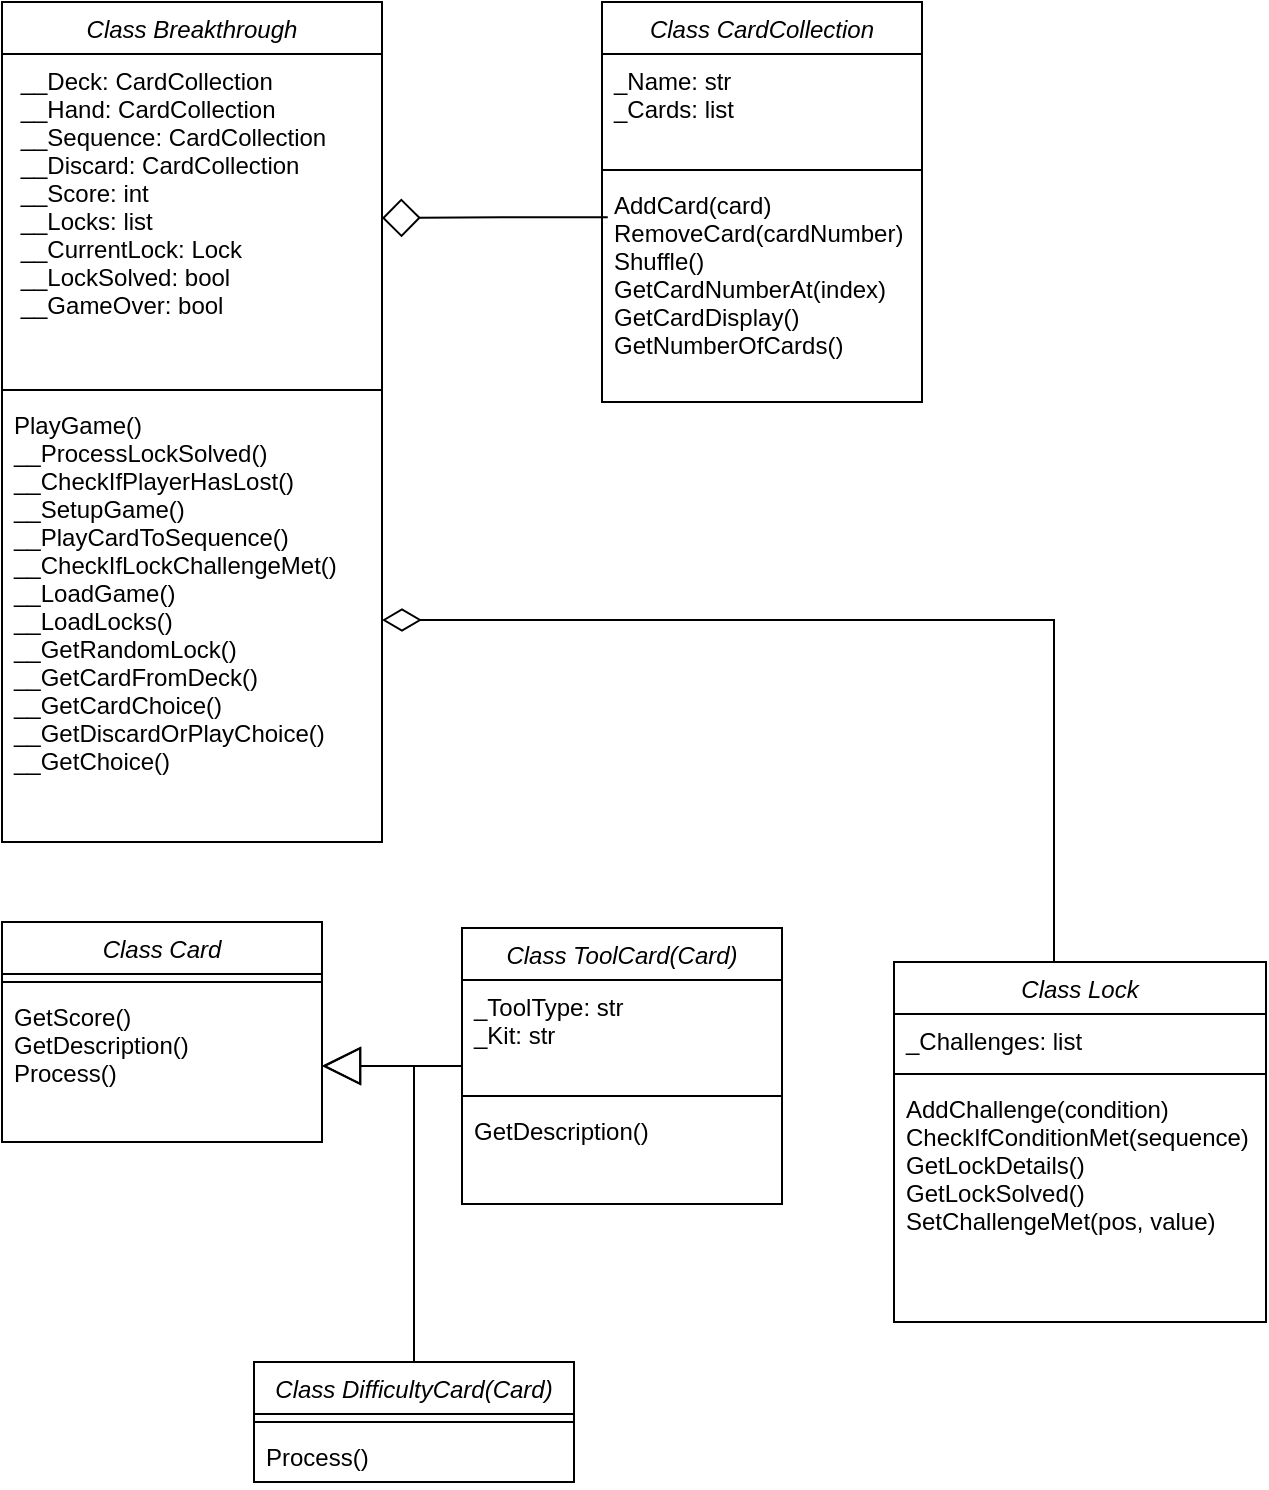 <mxfile version="23.1.6" type="device">
  <diagram id="C5RBs43oDa-KdzZeNtuy" name="Page-1">
    <mxGraphModel dx="1872" dy="1178" grid="1" gridSize="10" guides="1" tooltips="1" connect="1" arrows="1" fold="1" page="1" pageScale="1" pageWidth="827" pageHeight="1169" math="0" shadow="0">
      <root>
        <mxCell id="WIyWlLk6GJQsqaUBKTNV-0" />
        <mxCell id="WIyWlLk6GJQsqaUBKTNV-1" parent="WIyWlLk6GJQsqaUBKTNV-0" />
        <mxCell id="zkfFHV4jXpPFQw0GAbJ--0" value="Class Breakthrough" style="swimlane;fontStyle=2;align=center;verticalAlign=top;childLayout=stackLayout;horizontal=1;startSize=26;horizontalStack=0;resizeParent=1;resizeLast=0;collapsible=1;marginBottom=0;rounded=0;shadow=0;strokeWidth=1;" parent="WIyWlLk6GJQsqaUBKTNV-1" vertex="1">
          <mxGeometry x="120" y="220" width="190" height="420" as="geometry">
            <mxRectangle x="230" y="140" width="160" height="26" as="alternateBounds" />
          </mxGeometry>
        </mxCell>
        <mxCell id="zkfFHV4jXpPFQw0GAbJ--2" value=" __Deck: CardCollection&#xa; __Hand: CardCollection&#xa; __Sequence: CardCollection&#xa; __Discard: CardCollection&#xa; __Score: int&#xa; __Locks: list&#xa; __CurrentLock: Lock&#xa; __LockSolved: bool&#xa; __GameOver: bool" style="text;align=left;verticalAlign=top;spacingLeft=4;spacingRight=4;overflow=hidden;rotatable=0;points=[[0,0.5],[1,0.5]];portConstraint=eastwest;rounded=0;shadow=0;html=0;" parent="zkfFHV4jXpPFQw0GAbJ--0" vertex="1">
          <mxGeometry y="26" width="190" height="164" as="geometry" />
        </mxCell>
        <mxCell id="zkfFHV4jXpPFQw0GAbJ--4" value="" style="line;html=1;strokeWidth=1;align=left;verticalAlign=middle;spacingTop=-1;spacingLeft=3;spacingRight=3;rotatable=0;labelPosition=right;points=[];portConstraint=eastwest;" parent="zkfFHV4jXpPFQw0GAbJ--0" vertex="1">
          <mxGeometry y="190" width="190" height="8" as="geometry" />
        </mxCell>
        <mxCell id="zkfFHV4jXpPFQw0GAbJ--5" value="PlayGame()&#xa;__ProcessLockSolved()&#xa;__CheckIfPlayerHasLost()&#xa;__SetupGame()&#xa;__PlayCardToSequence()&#xa;__CheckIfLockChallengeMet()&#xa;__LoadGame()&#xa;__LoadLocks()&#xa;__GetRandomLock()&#xa;__GetCardFromDeck()&#xa;__GetCardChoice()&#xa;__GetDiscardOrPlayChoice()&#xa;__GetChoice()" style="text;align=left;verticalAlign=top;spacingLeft=4;spacingRight=4;overflow=hidden;rotatable=0;points=[[0,0.5],[1,0.5]];portConstraint=eastwest;" parent="zkfFHV4jXpPFQw0GAbJ--0" vertex="1">
          <mxGeometry y="198" width="190" height="222" as="geometry" />
        </mxCell>
        <mxCell id="CCWUUa2r1PXHukJ7PDXd-7" style="edgeStyle=orthogonalEdgeStyle;rounded=0;orthogonalLoop=1;jettySize=auto;html=1;endSize=17;endArrow=diamond;endFill=0;exitX=0.018;exitY=0.175;exitDx=0;exitDy=0;exitPerimeter=0;" edge="1" parent="WIyWlLk6GJQsqaUBKTNV-1" source="tyccWY9MU_X3IoAkyn_v-7" target="zkfFHV4jXpPFQw0GAbJ--2">
          <mxGeometry relative="1" as="geometry" />
        </mxCell>
        <mxCell id="tyccWY9MU_X3IoAkyn_v-2" value="Class CardCollection" style="swimlane;fontStyle=2;align=center;verticalAlign=top;childLayout=stackLayout;horizontal=1;startSize=26;horizontalStack=0;resizeParent=1;resizeLast=0;collapsible=1;marginBottom=0;rounded=0;shadow=0;strokeWidth=1;" parent="WIyWlLk6GJQsqaUBKTNV-1" vertex="1">
          <mxGeometry x="420" y="220" width="160" height="200" as="geometry">
            <mxRectangle x="230" y="140" width="160" height="26" as="alternateBounds" />
          </mxGeometry>
        </mxCell>
        <mxCell id="tyccWY9MU_X3IoAkyn_v-3" value="_Name: str&#xa;_Cards: list" style="text;align=left;verticalAlign=top;spacingLeft=4;spacingRight=4;overflow=hidden;rotatable=0;points=[[0,0.5],[1,0.5]];portConstraint=eastwest;" parent="tyccWY9MU_X3IoAkyn_v-2" vertex="1">
          <mxGeometry y="26" width="160" height="54" as="geometry" />
        </mxCell>
        <mxCell id="tyccWY9MU_X3IoAkyn_v-6" value="" style="line;html=1;strokeWidth=1;align=left;verticalAlign=middle;spacingTop=-1;spacingLeft=3;spacingRight=3;rotatable=0;labelPosition=right;points=[];portConstraint=eastwest;" parent="tyccWY9MU_X3IoAkyn_v-2" vertex="1">
          <mxGeometry y="80" width="160" height="8" as="geometry" />
        </mxCell>
        <mxCell id="tyccWY9MU_X3IoAkyn_v-7" value="AddCard(card)&#xa;RemoveCard(cardNumber)&#xa;Shuffle()&#xa;GetCardNumberAt(index)&#xa;GetCardDisplay()&#xa;GetNumberOfCards()" style="text;align=left;verticalAlign=top;spacingLeft=4;spacingRight=4;overflow=hidden;rotatable=0;points=[[0,0.5],[1,0.5]];portConstraint=eastwest;" parent="tyccWY9MU_X3IoAkyn_v-2" vertex="1">
          <mxGeometry y="88" width="160" height="112" as="geometry" />
        </mxCell>
        <mxCell id="tyccWY9MU_X3IoAkyn_v-8" value="Class Card" style="swimlane;fontStyle=2;align=center;verticalAlign=top;childLayout=stackLayout;horizontal=1;startSize=26;horizontalStack=0;resizeParent=1;resizeLast=0;collapsible=1;marginBottom=0;rounded=0;shadow=0;strokeWidth=1;" parent="WIyWlLk6GJQsqaUBKTNV-1" vertex="1">
          <mxGeometry x="120" y="680" width="160" height="110" as="geometry">
            <mxRectangle x="230" y="140" width="160" height="26" as="alternateBounds" />
          </mxGeometry>
        </mxCell>
        <mxCell id="tyccWY9MU_X3IoAkyn_v-12" value="" style="line;html=1;strokeWidth=1;align=left;verticalAlign=middle;spacingTop=-1;spacingLeft=3;spacingRight=3;rotatable=0;labelPosition=right;points=[];portConstraint=eastwest;" parent="tyccWY9MU_X3IoAkyn_v-8" vertex="1">
          <mxGeometry y="26" width="160" height="8" as="geometry" />
        </mxCell>
        <mxCell id="tyccWY9MU_X3IoAkyn_v-13" value="GetScore()&#xa;GetDescription()&#xa;Process()" style="text;align=left;verticalAlign=top;spacingLeft=4;spacingRight=4;overflow=hidden;rotatable=0;points=[[0,0.5],[1,0.5]];portConstraint=eastwest;" parent="tyccWY9MU_X3IoAkyn_v-8" vertex="1">
          <mxGeometry y="34" width="160" height="76" as="geometry" />
        </mxCell>
        <mxCell id="CCWUUa2r1PXHukJ7PDXd-6" style="edgeStyle=orthogonalEdgeStyle;rounded=0;orthogonalLoop=1;jettySize=auto;html=1;endSize=17;endArrow=block;endFill=0;" edge="1" parent="WIyWlLk6GJQsqaUBKTNV-1" source="tyccWY9MU_X3IoAkyn_v-14" target="tyccWY9MU_X3IoAkyn_v-13">
          <mxGeometry relative="1" as="geometry" />
        </mxCell>
        <mxCell id="tyccWY9MU_X3IoAkyn_v-14" value="Class ToolCard(Card)&#xa;" style="swimlane;fontStyle=2;align=center;verticalAlign=top;childLayout=stackLayout;horizontal=1;startSize=26;horizontalStack=0;resizeParent=1;resizeLast=0;collapsible=1;marginBottom=0;rounded=0;shadow=0;strokeWidth=1;" parent="WIyWlLk6GJQsqaUBKTNV-1" vertex="1">
          <mxGeometry x="350" y="683" width="160" height="138" as="geometry">
            <mxRectangle x="230" y="140" width="160" height="26" as="alternateBounds" />
          </mxGeometry>
        </mxCell>
        <mxCell id="tyccWY9MU_X3IoAkyn_v-17" value="_ToolType: str&#xa;_Kit: str" style="text;align=left;verticalAlign=top;spacingLeft=4;spacingRight=4;overflow=hidden;rotatable=0;points=[[0,0.5],[1,0.5]];portConstraint=eastwest;rounded=0;shadow=0;html=0;" parent="tyccWY9MU_X3IoAkyn_v-14" vertex="1">
          <mxGeometry y="26" width="160" height="54" as="geometry" />
        </mxCell>
        <mxCell id="tyccWY9MU_X3IoAkyn_v-18" value="" style="line;html=1;strokeWidth=1;align=left;verticalAlign=middle;spacingTop=-1;spacingLeft=3;spacingRight=3;rotatable=0;labelPosition=right;points=[];portConstraint=eastwest;" parent="tyccWY9MU_X3IoAkyn_v-14" vertex="1">
          <mxGeometry y="80" width="160" height="8" as="geometry" />
        </mxCell>
        <mxCell id="tyccWY9MU_X3IoAkyn_v-19" value="GetDescription()" style="text;align=left;verticalAlign=top;spacingLeft=4;spacingRight=4;overflow=hidden;rotatable=0;points=[[0,0.5],[1,0.5]];portConstraint=eastwest;" parent="tyccWY9MU_X3IoAkyn_v-14" vertex="1">
          <mxGeometry y="88" width="160" height="26" as="geometry" />
        </mxCell>
        <mxCell id="CCWUUa2r1PXHukJ7PDXd-5" style="edgeStyle=orthogonalEdgeStyle;rounded=0;orthogonalLoop=1;jettySize=auto;html=1;endSize=17;endArrow=block;endFill=0;" edge="1" parent="WIyWlLk6GJQsqaUBKTNV-1" source="tyccWY9MU_X3IoAkyn_v-26" target="tyccWY9MU_X3IoAkyn_v-13">
          <mxGeometry relative="1" as="geometry" />
        </mxCell>
        <mxCell id="tyccWY9MU_X3IoAkyn_v-26" value="Class DifficultyCard(Card)" style="swimlane;fontStyle=2;align=center;verticalAlign=top;childLayout=stackLayout;horizontal=1;startSize=26;horizontalStack=0;resizeParent=1;resizeLast=0;collapsible=1;marginBottom=0;rounded=0;shadow=0;strokeWidth=1;" parent="WIyWlLk6GJQsqaUBKTNV-1" vertex="1">
          <mxGeometry x="246" y="900" width="160" height="60" as="geometry">
            <mxRectangle x="230" y="140" width="160" height="26" as="alternateBounds" />
          </mxGeometry>
        </mxCell>
        <mxCell id="tyccWY9MU_X3IoAkyn_v-30" value="" style="line;html=1;strokeWidth=1;align=left;verticalAlign=middle;spacingTop=-1;spacingLeft=3;spacingRight=3;rotatable=0;labelPosition=right;points=[];portConstraint=eastwest;" parent="tyccWY9MU_X3IoAkyn_v-26" vertex="1">
          <mxGeometry y="26" width="160" height="8" as="geometry" />
        </mxCell>
        <mxCell id="tyccWY9MU_X3IoAkyn_v-31" value="Process()&#xa;&#xa;" style="text;align=left;verticalAlign=top;spacingLeft=4;spacingRight=4;overflow=hidden;rotatable=0;points=[[0,0.5],[1,0.5]];portConstraint=eastwest;" parent="tyccWY9MU_X3IoAkyn_v-26" vertex="1">
          <mxGeometry y="34" width="160" height="26" as="geometry" />
        </mxCell>
        <mxCell id="CCWUUa2r1PXHukJ7PDXd-8" style="edgeStyle=orthogonalEdgeStyle;rounded=0;orthogonalLoop=1;jettySize=auto;html=1;endSize=17;endArrow=diamondThin;endFill=0;" edge="1" parent="WIyWlLk6GJQsqaUBKTNV-1" source="tyccWY9MU_X3IoAkyn_v-32" target="zkfFHV4jXpPFQw0GAbJ--5">
          <mxGeometry relative="1" as="geometry">
            <Array as="points">
              <mxPoint x="646" y="529" />
            </Array>
          </mxGeometry>
        </mxCell>
        <mxCell id="tyccWY9MU_X3IoAkyn_v-32" value="Class Lock&#xa;&#xa;" style="swimlane;fontStyle=2;align=center;verticalAlign=top;childLayout=stackLayout;horizontal=1;startSize=26;horizontalStack=0;resizeParent=1;resizeLast=0;collapsible=1;marginBottom=0;rounded=0;shadow=0;strokeWidth=1;" parent="WIyWlLk6GJQsqaUBKTNV-1" vertex="1">
          <mxGeometry x="566" y="700" width="186" height="180" as="geometry">
            <mxRectangle x="230" y="140" width="160" height="26" as="alternateBounds" />
          </mxGeometry>
        </mxCell>
        <mxCell id="tyccWY9MU_X3IoAkyn_v-33" value="_Challenges: list" style="text;align=left;verticalAlign=top;spacingLeft=4;spacingRight=4;overflow=hidden;rotatable=0;points=[[0,0.5],[1,0.5]];portConstraint=eastwest;" parent="tyccWY9MU_X3IoAkyn_v-32" vertex="1">
          <mxGeometry y="26" width="186" height="26" as="geometry" />
        </mxCell>
        <mxCell id="tyccWY9MU_X3IoAkyn_v-36" value="" style="line;html=1;strokeWidth=1;align=left;verticalAlign=middle;spacingTop=-1;spacingLeft=3;spacingRight=3;rotatable=0;labelPosition=right;points=[];portConstraint=eastwest;" parent="tyccWY9MU_X3IoAkyn_v-32" vertex="1">
          <mxGeometry y="52" width="186" height="8" as="geometry" />
        </mxCell>
        <mxCell id="tyccWY9MU_X3IoAkyn_v-37" value="AddChallenge(condition)&#xa;CheckIfConditionMet(sequence)&#xa;GetLockDetails()&#xa;GetLockSolved()&#xa;SetChallengeMet(pos, value)" style="text;align=left;verticalAlign=top;spacingLeft=4;spacingRight=4;overflow=hidden;rotatable=0;points=[[0,0.5],[1,0.5]];portConstraint=eastwest;" parent="tyccWY9MU_X3IoAkyn_v-32" vertex="1">
          <mxGeometry y="60" width="186" height="100" as="geometry" />
        </mxCell>
      </root>
    </mxGraphModel>
  </diagram>
</mxfile>

